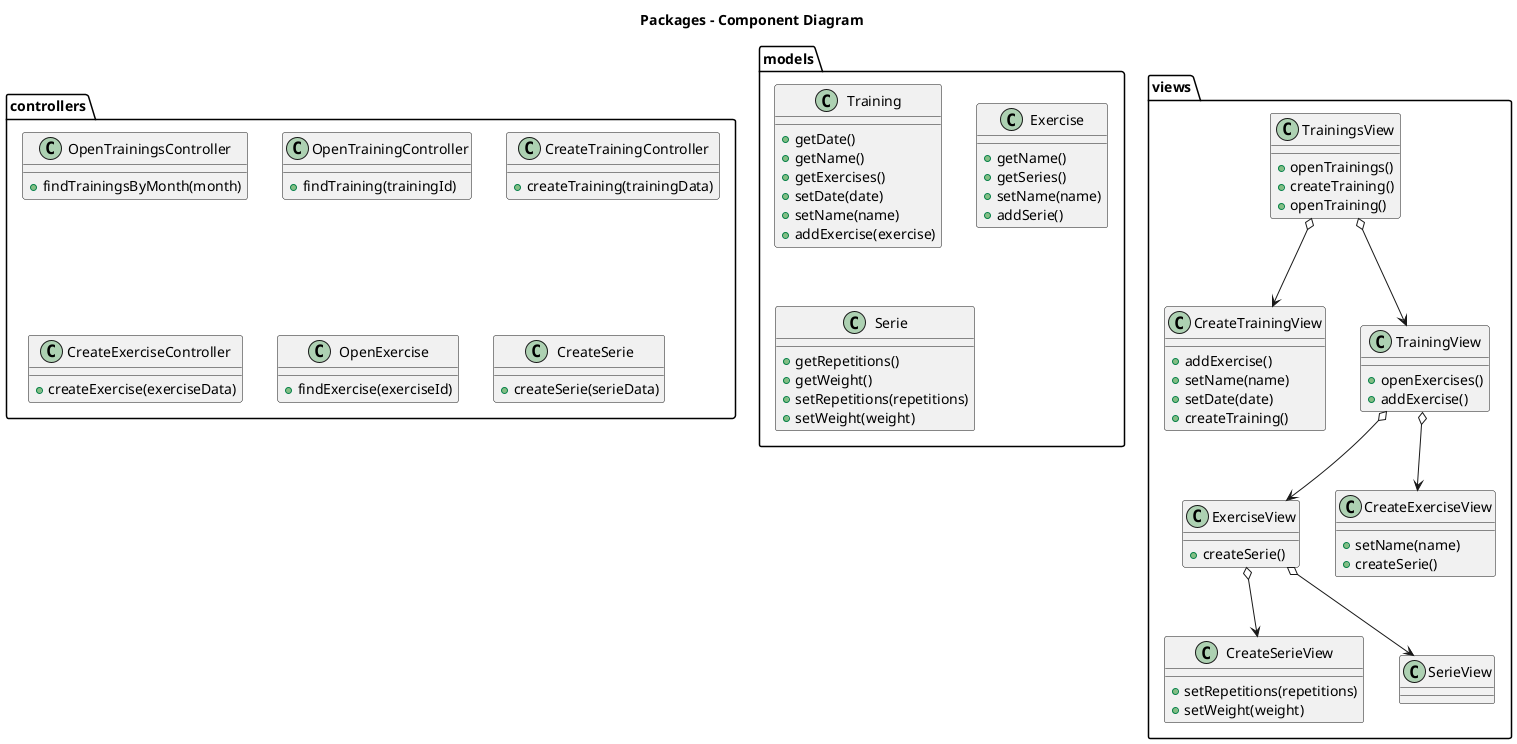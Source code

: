 @startuml

title Packages - Component Diagram

package views {
  class TrainingsView {
    + openTrainings()
    + createTraining()
    + openTraining()
  }
  class CreateTrainingView {
    + addExercise()
    + setName(name)
    + setDate(date)
    + createTraining()
  }
  class TrainingView {
    + openExercises()
    + addExercise()
  }
  class ExerciseView {
    + createSerie()
  }
  class CreateExerciseView {
    + setName(name)
    + createSerie()
  }
  class CreateSerieView {
    + setRepetitions(repetitions)
    + setWeight(weight)
  }
  class SerieView {}

  TrainingsView o--> TrainingView
  TrainingsView o--> CreateTrainingView

  TrainingView o--> ExerciseView
  TrainingView o--> CreateExerciseView

  ExerciseView o--> SerieView
  ExerciseView o--> CreateSerieView
}

package controllers {
  class OpenTrainingsController {
    + findTrainingsByMonth(month)
  }
  class OpenTrainingController {
    + findTraining(trainingId)
  }
  class CreateTrainingController {
    + createTraining(trainingData)
  }
  class CreateExerciseController {
    + createExercise(exerciseData)
  }
  class OpenExercise {
    + findExercise(exerciseId)
  }
  class CreateSerie {
    + createSerie(serieData)
  }
}

package models {
  class Training {
    + getDate()
    + getName()
    + getExercises()
    + setDate(date)
    + setName(name)
    + addExercise(exercise)
  }
  class Exercise {
    + getName()
    + getSeries()
    + setName(name)
    + addSerie()
  }
  class Serie {
    + getRepetitions()
    + getWeight()
    + setRepetitions(repetitions)
    + setWeight(weight)
  }
}


@enduml